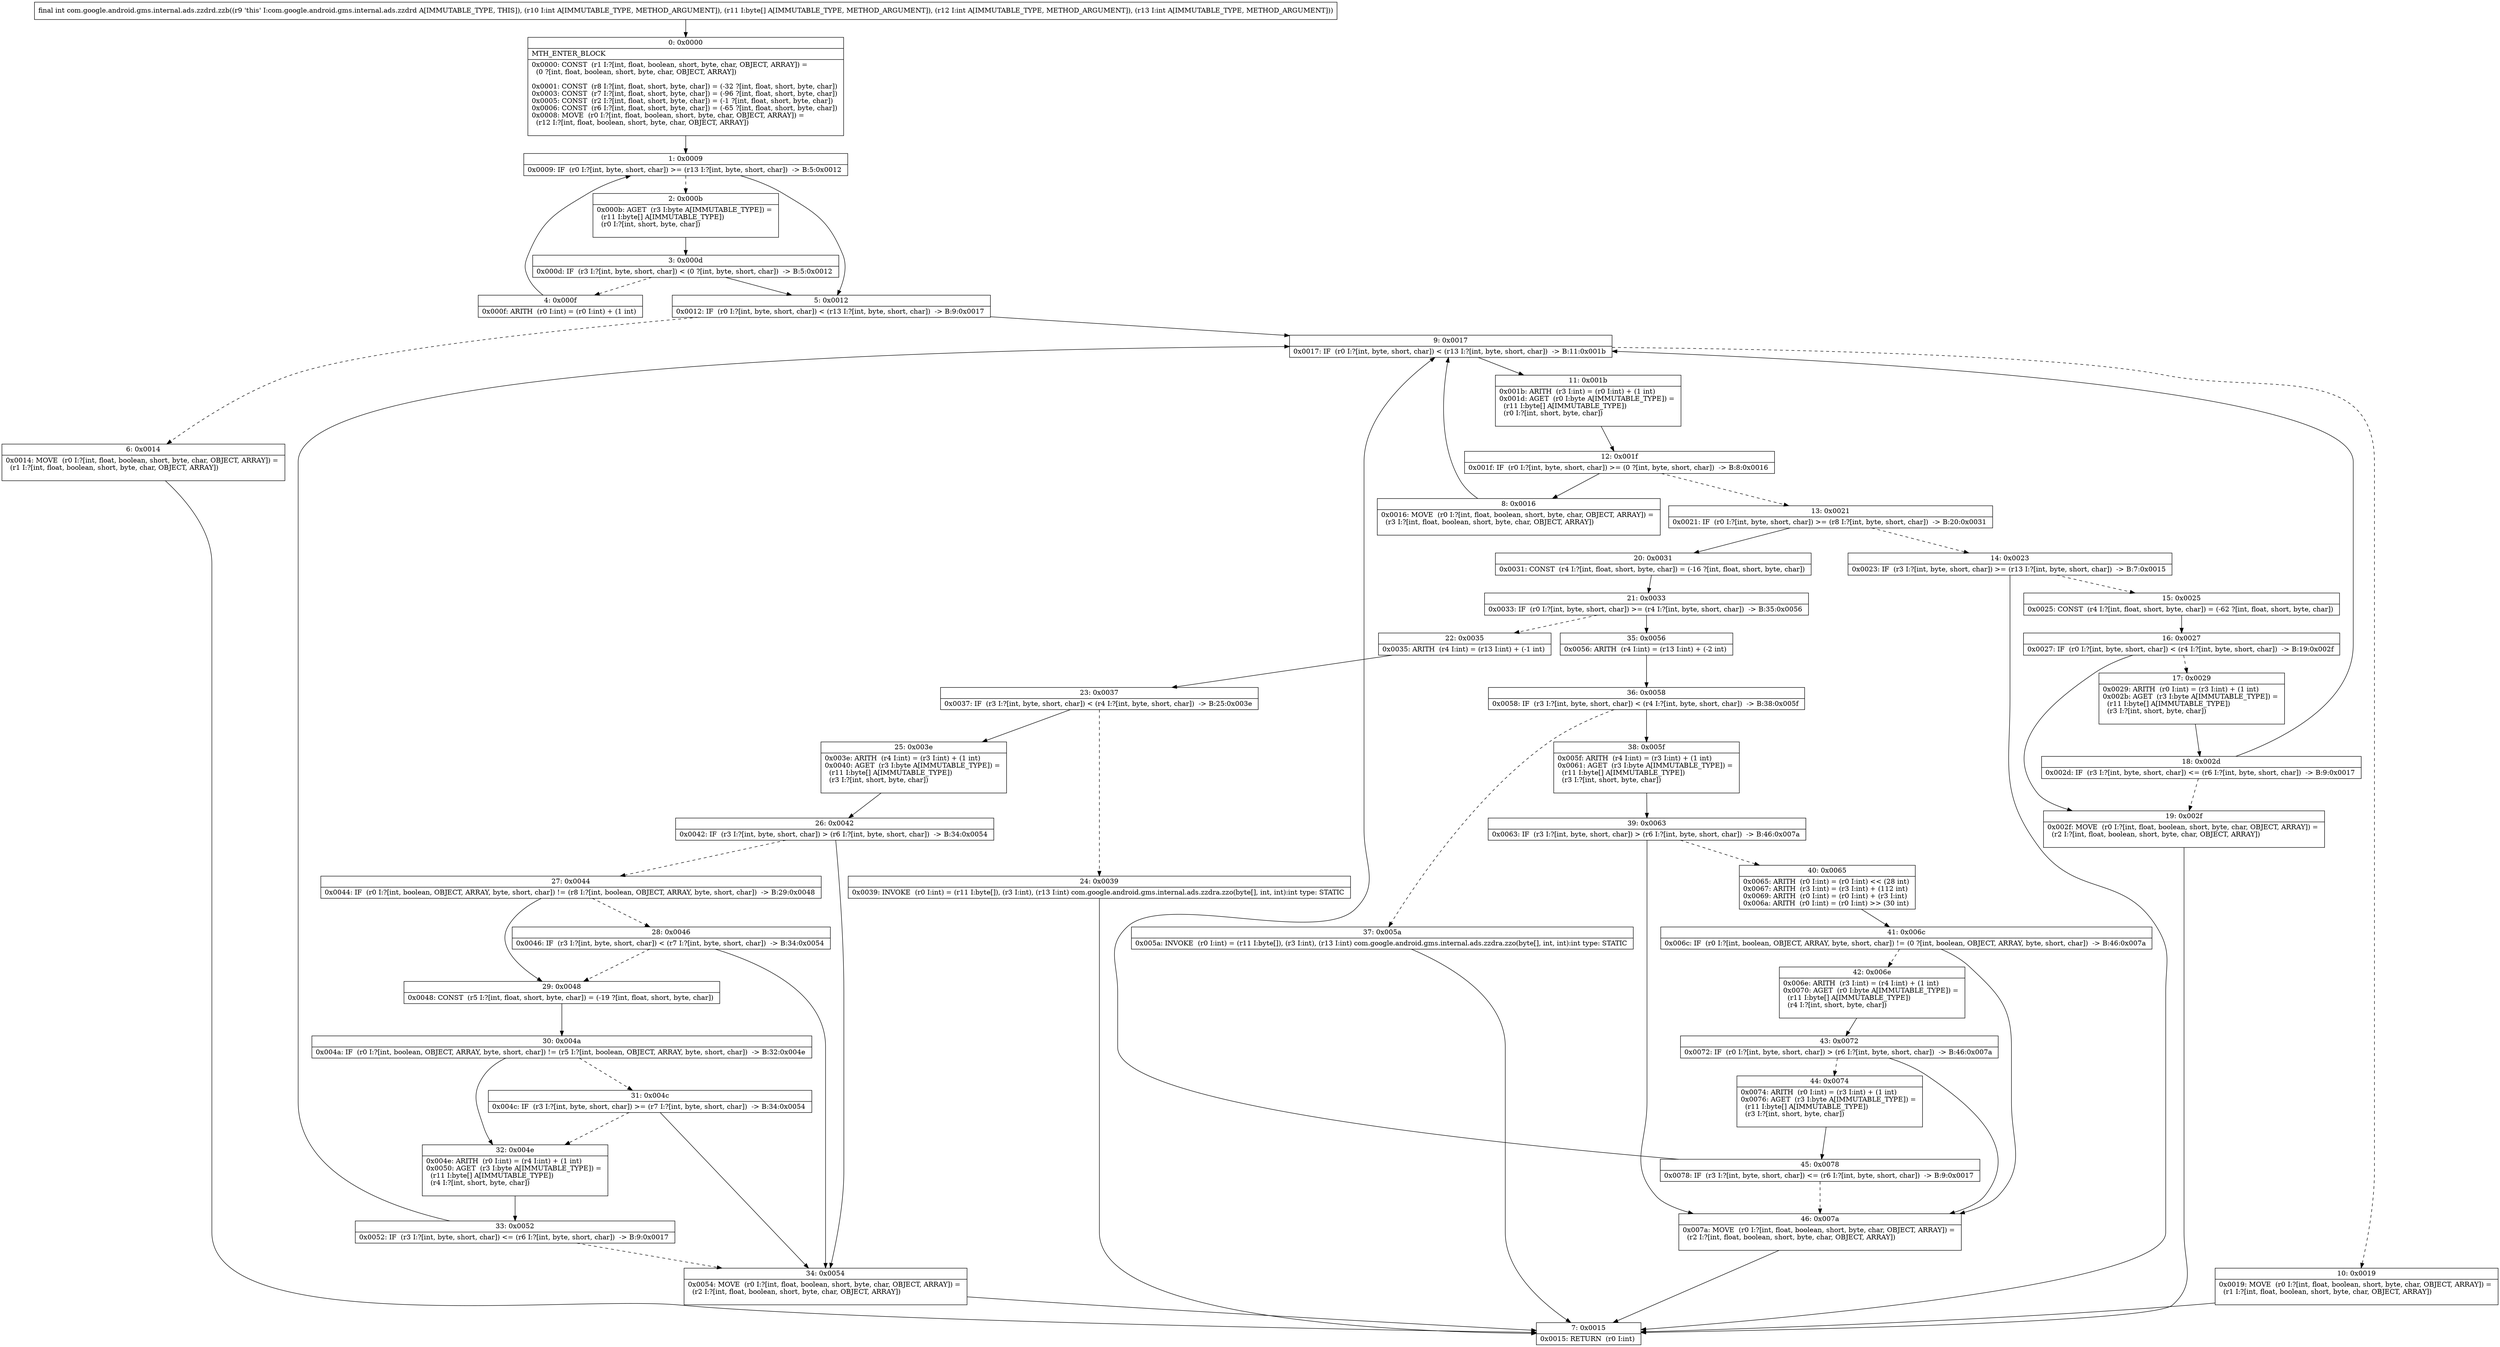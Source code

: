 digraph "CFG forcom.google.android.gms.internal.ads.zzdrd.zzb(I[BII)I" {
Node_0 [shape=record,label="{0\:\ 0x0000|MTH_ENTER_BLOCK\l|0x0000: CONST  (r1 I:?[int, float, boolean, short, byte, char, OBJECT, ARRAY]) = \l  (0 ?[int, float, boolean, short, byte, char, OBJECT, ARRAY])\l \l0x0001: CONST  (r8 I:?[int, float, short, byte, char]) = (\-32 ?[int, float, short, byte, char]) \l0x0003: CONST  (r7 I:?[int, float, short, byte, char]) = (\-96 ?[int, float, short, byte, char]) \l0x0005: CONST  (r2 I:?[int, float, short, byte, char]) = (\-1 ?[int, float, short, byte, char]) \l0x0006: CONST  (r6 I:?[int, float, short, byte, char]) = (\-65 ?[int, float, short, byte, char]) \l0x0008: MOVE  (r0 I:?[int, float, boolean, short, byte, char, OBJECT, ARRAY]) = \l  (r12 I:?[int, float, boolean, short, byte, char, OBJECT, ARRAY])\l \l}"];
Node_1 [shape=record,label="{1\:\ 0x0009|0x0009: IF  (r0 I:?[int, byte, short, char]) \>= (r13 I:?[int, byte, short, char])  \-\> B:5:0x0012 \l}"];
Node_2 [shape=record,label="{2\:\ 0x000b|0x000b: AGET  (r3 I:byte A[IMMUTABLE_TYPE]) = \l  (r11 I:byte[] A[IMMUTABLE_TYPE])\l  (r0 I:?[int, short, byte, char])\l \l}"];
Node_3 [shape=record,label="{3\:\ 0x000d|0x000d: IF  (r3 I:?[int, byte, short, char]) \< (0 ?[int, byte, short, char])  \-\> B:5:0x0012 \l}"];
Node_4 [shape=record,label="{4\:\ 0x000f|0x000f: ARITH  (r0 I:int) = (r0 I:int) + (1 int) \l}"];
Node_5 [shape=record,label="{5\:\ 0x0012|0x0012: IF  (r0 I:?[int, byte, short, char]) \< (r13 I:?[int, byte, short, char])  \-\> B:9:0x0017 \l}"];
Node_6 [shape=record,label="{6\:\ 0x0014|0x0014: MOVE  (r0 I:?[int, float, boolean, short, byte, char, OBJECT, ARRAY]) = \l  (r1 I:?[int, float, boolean, short, byte, char, OBJECT, ARRAY])\l \l}"];
Node_7 [shape=record,label="{7\:\ 0x0015|0x0015: RETURN  (r0 I:int) \l}"];
Node_8 [shape=record,label="{8\:\ 0x0016|0x0016: MOVE  (r0 I:?[int, float, boolean, short, byte, char, OBJECT, ARRAY]) = \l  (r3 I:?[int, float, boolean, short, byte, char, OBJECT, ARRAY])\l \l}"];
Node_9 [shape=record,label="{9\:\ 0x0017|0x0017: IF  (r0 I:?[int, byte, short, char]) \< (r13 I:?[int, byte, short, char])  \-\> B:11:0x001b \l}"];
Node_10 [shape=record,label="{10\:\ 0x0019|0x0019: MOVE  (r0 I:?[int, float, boolean, short, byte, char, OBJECT, ARRAY]) = \l  (r1 I:?[int, float, boolean, short, byte, char, OBJECT, ARRAY])\l \l}"];
Node_11 [shape=record,label="{11\:\ 0x001b|0x001b: ARITH  (r3 I:int) = (r0 I:int) + (1 int) \l0x001d: AGET  (r0 I:byte A[IMMUTABLE_TYPE]) = \l  (r11 I:byte[] A[IMMUTABLE_TYPE])\l  (r0 I:?[int, short, byte, char])\l \l}"];
Node_12 [shape=record,label="{12\:\ 0x001f|0x001f: IF  (r0 I:?[int, byte, short, char]) \>= (0 ?[int, byte, short, char])  \-\> B:8:0x0016 \l}"];
Node_13 [shape=record,label="{13\:\ 0x0021|0x0021: IF  (r0 I:?[int, byte, short, char]) \>= (r8 I:?[int, byte, short, char])  \-\> B:20:0x0031 \l}"];
Node_14 [shape=record,label="{14\:\ 0x0023|0x0023: IF  (r3 I:?[int, byte, short, char]) \>= (r13 I:?[int, byte, short, char])  \-\> B:7:0x0015 \l}"];
Node_15 [shape=record,label="{15\:\ 0x0025|0x0025: CONST  (r4 I:?[int, float, short, byte, char]) = (\-62 ?[int, float, short, byte, char]) \l}"];
Node_16 [shape=record,label="{16\:\ 0x0027|0x0027: IF  (r0 I:?[int, byte, short, char]) \< (r4 I:?[int, byte, short, char])  \-\> B:19:0x002f \l}"];
Node_17 [shape=record,label="{17\:\ 0x0029|0x0029: ARITH  (r0 I:int) = (r3 I:int) + (1 int) \l0x002b: AGET  (r3 I:byte A[IMMUTABLE_TYPE]) = \l  (r11 I:byte[] A[IMMUTABLE_TYPE])\l  (r3 I:?[int, short, byte, char])\l \l}"];
Node_18 [shape=record,label="{18\:\ 0x002d|0x002d: IF  (r3 I:?[int, byte, short, char]) \<= (r6 I:?[int, byte, short, char])  \-\> B:9:0x0017 \l}"];
Node_19 [shape=record,label="{19\:\ 0x002f|0x002f: MOVE  (r0 I:?[int, float, boolean, short, byte, char, OBJECT, ARRAY]) = \l  (r2 I:?[int, float, boolean, short, byte, char, OBJECT, ARRAY])\l \l}"];
Node_20 [shape=record,label="{20\:\ 0x0031|0x0031: CONST  (r4 I:?[int, float, short, byte, char]) = (\-16 ?[int, float, short, byte, char]) \l}"];
Node_21 [shape=record,label="{21\:\ 0x0033|0x0033: IF  (r0 I:?[int, byte, short, char]) \>= (r4 I:?[int, byte, short, char])  \-\> B:35:0x0056 \l}"];
Node_22 [shape=record,label="{22\:\ 0x0035|0x0035: ARITH  (r4 I:int) = (r13 I:int) + (\-1 int) \l}"];
Node_23 [shape=record,label="{23\:\ 0x0037|0x0037: IF  (r3 I:?[int, byte, short, char]) \< (r4 I:?[int, byte, short, char])  \-\> B:25:0x003e \l}"];
Node_24 [shape=record,label="{24\:\ 0x0039|0x0039: INVOKE  (r0 I:int) = (r11 I:byte[]), (r3 I:int), (r13 I:int) com.google.android.gms.internal.ads.zzdra.zzo(byte[], int, int):int type: STATIC \l}"];
Node_25 [shape=record,label="{25\:\ 0x003e|0x003e: ARITH  (r4 I:int) = (r3 I:int) + (1 int) \l0x0040: AGET  (r3 I:byte A[IMMUTABLE_TYPE]) = \l  (r11 I:byte[] A[IMMUTABLE_TYPE])\l  (r3 I:?[int, short, byte, char])\l \l}"];
Node_26 [shape=record,label="{26\:\ 0x0042|0x0042: IF  (r3 I:?[int, byte, short, char]) \> (r6 I:?[int, byte, short, char])  \-\> B:34:0x0054 \l}"];
Node_27 [shape=record,label="{27\:\ 0x0044|0x0044: IF  (r0 I:?[int, boolean, OBJECT, ARRAY, byte, short, char]) != (r8 I:?[int, boolean, OBJECT, ARRAY, byte, short, char])  \-\> B:29:0x0048 \l}"];
Node_28 [shape=record,label="{28\:\ 0x0046|0x0046: IF  (r3 I:?[int, byte, short, char]) \< (r7 I:?[int, byte, short, char])  \-\> B:34:0x0054 \l}"];
Node_29 [shape=record,label="{29\:\ 0x0048|0x0048: CONST  (r5 I:?[int, float, short, byte, char]) = (\-19 ?[int, float, short, byte, char]) \l}"];
Node_30 [shape=record,label="{30\:\ 0x004a|0x004a: IF  (r0 I:?[int, boolean, OBJECT, ARRAY, byte, short, char]) != (r5 I:?[int, boolean, OBJECT, ARRAY, byte, short, char])  \-\> B:32:0x004e \l}"];
Node_31 [shape=record,label="{31\:\ 0x004c|0x004c: IF  (r3 I:?[int, byte, short, char]) \>= (r7 I:?[int, byte, short, char])  \-\> B:34:0x0054 \l}"];
Node_32 [shape=record,label="{32\:\ 0x004e|0x004e: ARITH  (r0 I:int) = (r4 I:int) + (1 int) \l0x0050: AGET  (r3 I:byte A[IMMUTABLE_TYPE]) = \l  (r11 I:byte[] A[IMMUTABLE_TYPE])\l  (r4 I:?[int, short, byte, char])\l \l}"];
Node_33 [shape=record,label="{33\:\ 0x0052|0x0052: IF  (r3 I:?[int, byte, short, char]) \<= (r6 I:?[int, byte, short, char])  \-\> B:9:0x0017 \l}"];
Node_34 [shape=record,label="{34\:\ 0x0054|0x0054: MOVE  (r0 I:?[int, float, boolean, short, byte, char, OBJECT, ARRAY]) = \l  (r2 I:?[int, float, boolean, short, byte, char, OBJECT, ARRAY])\l \l}"];
Node_35 [shape=record,label="{35\:\ 0x0056|0x0056: ARITH  (r4 I:int) = (r13 I:int) + (\-2 int) \l}"];
Node_36 [shape=record,label="{36\:\ 0x0058|0x0058: IF  (r3 I:?[int, byte, short, char]) \< (r4 I:?[int, byte, short, char])  \-\> B:38:0x005f \l}"];
Node_37 [shape=record,label="{37\:\ 0x005a|0x005a: INVOKE  (r0 I:int) = (r11 I:byte[]), (r3 I:int), (r13 I:int) com.google.android.gms.internal.ads.zzdra.zzo(byte[], int, int):int type: STATIC \l}"];
Node_38 [shape=record,label="{38\:\ 0x005f|0x005f: ARITH  (r4 I:int) = (r3 I:int) + (1 int) \l0x0061: AGET  (r3 I:byte A[IMMUTABLE_TYPE]) = \l  (r11 I:byte[] A[IMMUTABLE_TYPE])\l  (r3 I:?[int, short, byte, char])\l \l}"];
Node_39 [shape=record,label="{39\:\ 0x0063|0x0063: IF  (r3 I:?[int, byte, short, char]) \> (r6 I:?[int, byte, short, char])  \-\> B:46:0x007a \l}"];
Node_40 [shape=record,label="{40\:\ 0x0065|0x0065: ARITH  (r0 I:int) = (r0 I:int) \<\< (28 int) \l0x0067: ARITH  (r3 I:int) = (r3 I:int) + (112 int) \l0x0069: ARITH  (r0 I:int) = (r0 I:int) + (r3 I:int) \l0x006a: ARITH  (r0 I:int) = (r0 I:int) \>\> (30 int) \l}"];
Node_41 [shape=record,label="{41\:\ 0x006c|0x006c: IF  (r0 I:?[int, boolean, OBJECT, ARRAY, byte, short, char]) != (0 ?[int, boolean, OBJECT, ARRAY, byte, short, char])  \-\> B:46:0x007a \l}"];
Node_42 [shape=record,label="{42\:\ 0x006e|0x006e: ARITH  (r3 I:int) = (r4 I:int) + (1 int) \l0x0070: AGET  (r0 I:byte A[IMMUTABLE_TYPE]) = \l  (r11 I:byte[] A[IMMUTABLE_TYPE])\l  (r4 I:?[int, short, byte, char])\l \l}"];
Node_43 [shape=record,label="{43\:\ 0x0072|0x0072: IF  (r0 I:?[int, byte, short, char]) \> (r6 I:?[int, byte, short, char])  \-\> B:46:0x007a \l}"];
Node_44 [shape=record,label="{44\:\ 0x0074|0x0074: ARITH  (r0 I:int) = (r3 I:int) + (1 int) \l0x0076: AGET  (r3 I:byte A[IMMUTABLE_TYPE]) = \l  (r11 I:byte[] A[IMMUTABLE_TYPE])\l  (r3 I:?[int, short, byte, char])\l \l}"];
Node_45 [shape=record,label="{45\:\ 0x0078|0x0078: IF  (r3 I:?[int, byte, short, char]) \<= (r6 I:?[int, byte, short, char])  \-\> B:9:0x0017 \l}"];
Node_46 [shape=record,label="{46\:\ 0x007a|0x007a: MOVE  (r0 I:?[int, float, boolean, short, byte, char, OBJECT, ARRAY]) = \l  (r2 I:?[int, float, boolean, short, byte, char, OBJECT, ARRAY])\l \l}"];
MethodNode[shape=record,label="{final int com.google.android.gms.internal.ads.zzdrd.zzb((r9 'this' I:com.google.android.gms.internal.ads.zzdrd A[IMMUTABLE_TYPE, THIS]), (r10 I:int A[IMMUTABLE_TYPE, METHOD_ARGUMENT]), (r11 I:byte[] A[IMMUTABLE_TYPE, METHOD_ARGUMENT]), (r12 I:int A[IMMUTABLE_TYPE, METHOD_ARGUMENT]), (r13 I:int A[IMMUTABLE_TYPE, METHOD_ARGUMENT])) }"];
MethodNode -> Node_0;
Node_0 -> Node_1;
Node_1 -> Node_2[style=dashed];
Node_1 -> Node_5;
Node_2 -> Node_3;
Node_3 -> Node_4[style=dashed];
Node_3 -> Node_5;
Node_4 -> Node_1;
Node_5 -> Node_6[style=dashed];
Node_5 -> Node_9;
Node_6 -> Node_7;
Node_8 -> Node_9;
Node_9 -> Node_10[style=dashed];
Node_9 -> Node_11;
Node_10 -> Node_7;
Node_11 -> Node_12;
Node_12 -> Node_8;
Node_12 -> Node_13[style=dashed];
Node_13 -> Node_14[style=dashed];
Node_13 -> Node_20;
Node_14 -> Node_7;
Node_14 -> Node_15[style=dashed];
Node_15 -> Node_16;
Node_16 -> Node_17[style=dashed];
Node_16 -> Node_19;
Node_17 -> Node_18;
Node_18 -> Node_9;
Node_18 -> Node_19[style=dashed];
Node_19 -> Node_7;
Node_20 -> Node_21;
Node_21 -> Node_22[style=dashed];
Node_21 -> Node_35;
Node_22 -> Node_23;
Node_23 -> Node_24[style=dashed];
Node_23 -> Node_25;
Node_24 -> Node_7;
Node_25 -> Node_26;
Node_26 -> Node_27[style=dashed];
Node_26 -> Node_34;
Node_27 -> Node_28[style=dashed];
Node_27 -> Node_29;
Node_28 -> Node_29[style=dashed];
Node_28 -> Node_34;
Node_29 -> Node_30;
Node_30 -> Node_31[style=dashed];
Node_30 -> Node_32;
Node_31 -> Node_32[style=dashed];
Node_31 -> Node_34;
Node_32 -> Node_33;
Node_33 -> Node_9;
Node_33 -> Node_34[style=dashed];
Node_34 -> Node_7;
Node_35 -> Node_36;
Node_36 -> Node_37[style=dashed];
Node_36 -> Node_38;
Node_37 -> Node_7;
Node_38 -> Node_39;
Node_39 -> Node_40[style=dashed];
Node_39 -> Node_46;
Node_40 -> Node_41;
Node_41 -> Node_42[style=dashed];
Node_41 -> Node_46;
Node_42 -> Node_43;
Node_43 -> Node_44[style=dashed];
Node_43 -> Node_46;
Node_44 -> Node_45;
Node_45 -> Node_9;
Node_45 -> Node_46[style=dashed];
Node_46 -> Node_7;
}

